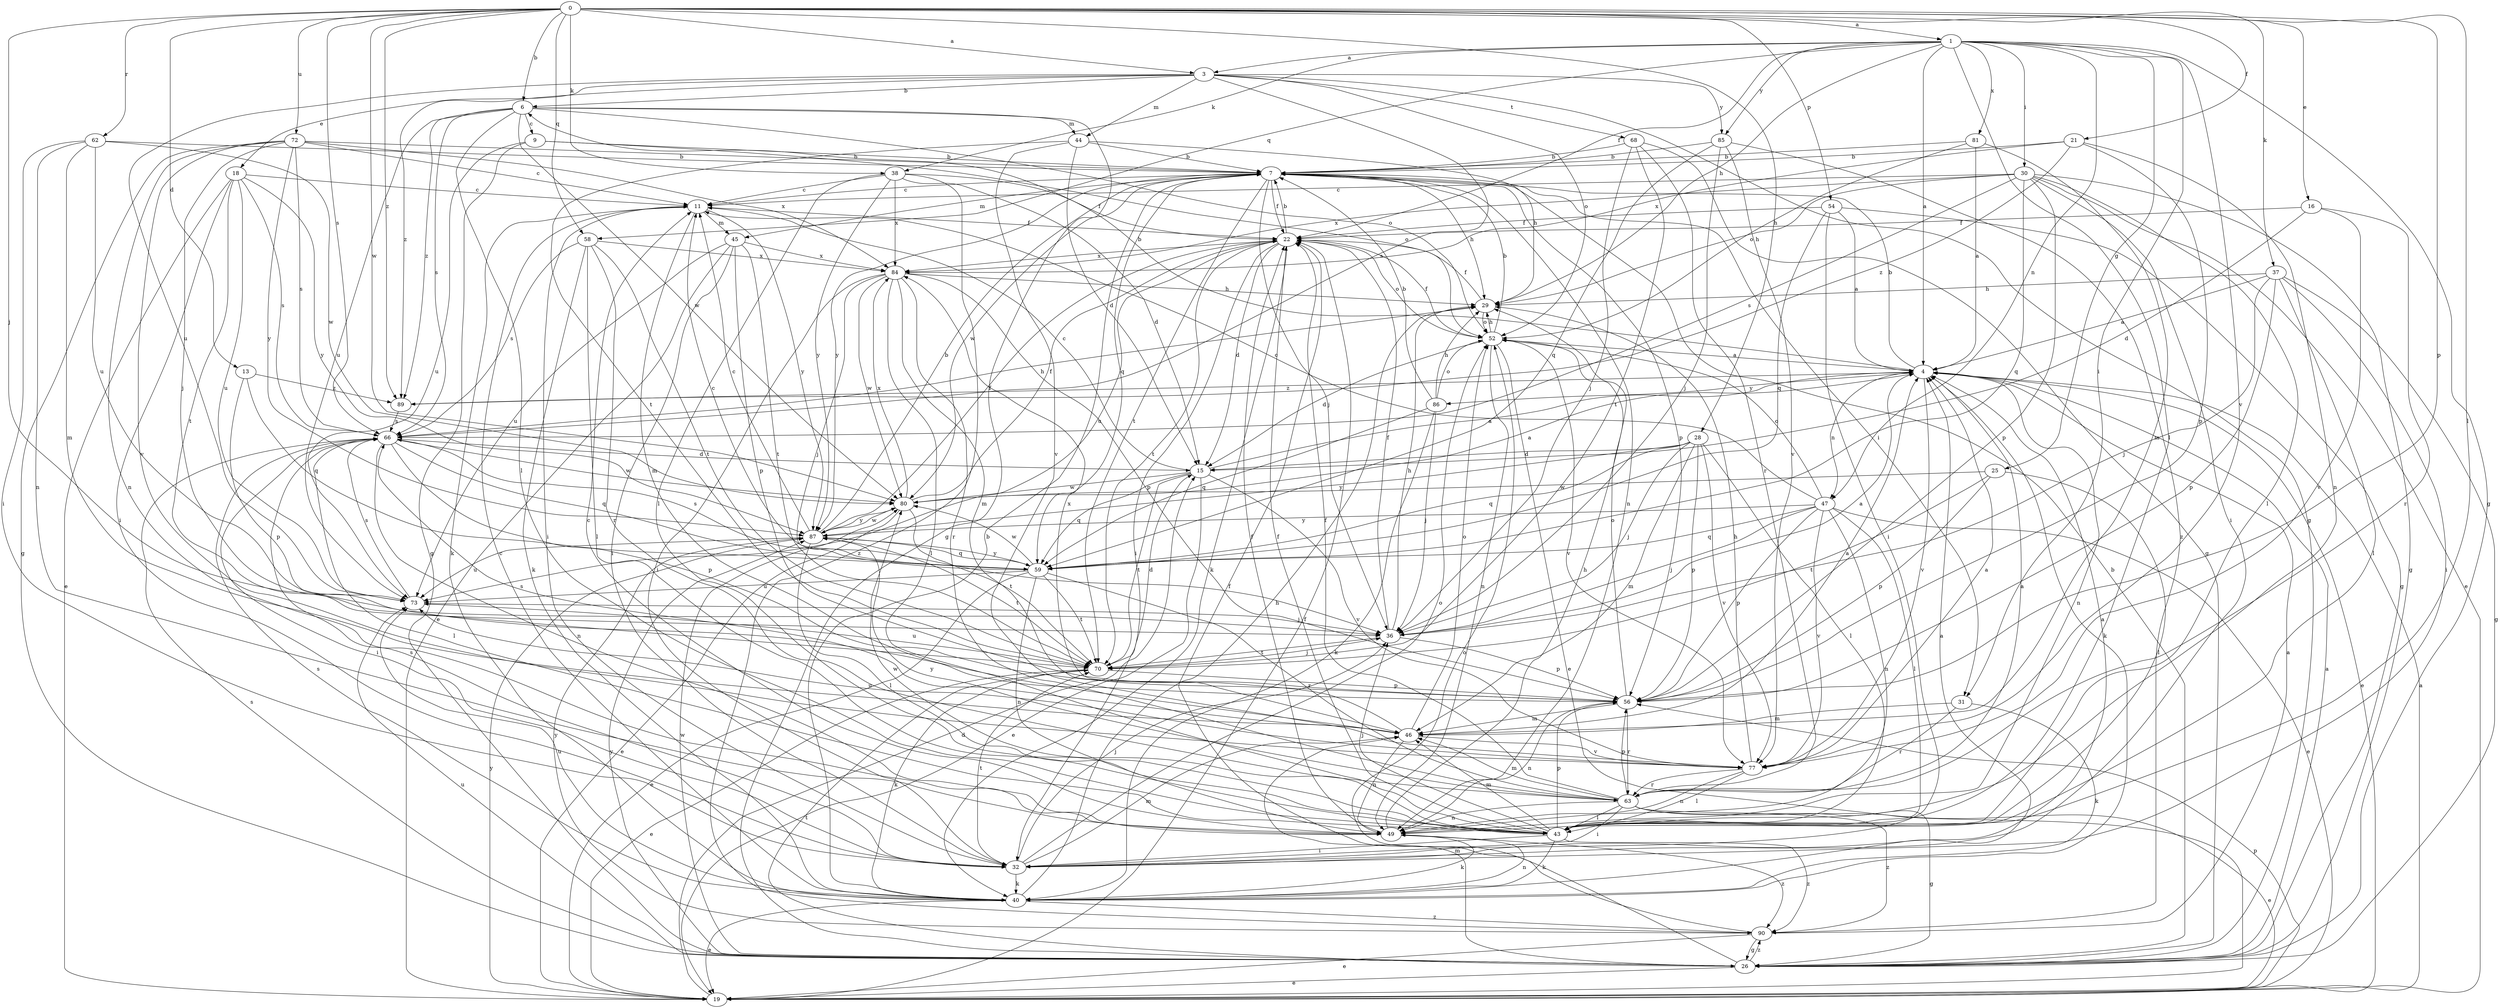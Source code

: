 strict digraph  {
0;
1;
3;
4;
6;
7;
9;
11;
13;
15;
16;
18;
19;
21;
22;
25;
26;
28;
29;
30;
31;
32;
36;
37;
38;
40;
43;
44;
45;
46;
47;
49;
52;
54;
56;
58;
59;
62;
63;
66;
68;
70;
72;
73;
77;
80;
81;
84;
85;
86;
87;
89;
90;
0 -> 1  [label=a];
0 -> 3  [label=a];
0 -> 6  [label=b];
0 -> 13  [label=d];
0 -> 16  [label=e];
0 -> 21  [label=f];
0 -> 28  [label=h];
0 -> 36  [label=j];
0 -> 37  [label=k];
0 -> 38  [label=k];
0 -> 43  [label=l];
0 -> 54  [label=p];
0 -> 56  [label=p];
0 -> 58  [label=q];
0 -> 62  [label=r];
0 -> 66  [label=s];
0 -> 72  [label=u];
0 -> 80  [label=w];
0 -> 89  [label=z];
1 -> 3  [label=a];
1 -> 4  [label=a];
1 -> 22  [label=f];
1 -> 25  [label=g];
1 -> 26  [label=g];
1 -> 29  [label=h];
1 -> 30  [label=i];
1 -> 31  [label=i];
1 -> 38  [label=k];
1 -> 43  [label=l];
1 -> 47  [label=n];
1 -> 58  [label=q];
1 -> 77  [label=v];
1 -> 81  [label=x];
1 -> 85  [label=y];
3 -> 6  [label=b];
3 -> 18  [label=e];
3 -> 26  [label=g];
3 -> 44  [label=m];
3 -> 52  [label=o];
3 -> 66  [label=s];
3 -> 68  [label=t];
3 -> 73  [label=u];
3 -> 85  [label=y];
3 -> 89  [label=z];
4 -> 6  [label=b];
4 -> 7  [label=b];
4 -> 19  [label=e];
4 -> 40  [label=k];
4 -> 47  [label=n];
4 -> 49  [label=n];
4 -> 77  [label=v];
4 -> 86  [label=y];
4 -> 89  [label=z];
6 -> 9  [label=c];
6 -> 26  [label=g];
6 -> 43  [label=l];
6 -> 44  [label=m];
6 -> 52  [label=o];
6 -> 66  [label=s];
6 -> 73  [label=u];
6 -> 80  [label=w];
6 -> 89  [label=z];
7 -> 11  [label=c];
7 -> 22  [label=f];
7 -> 29  [label=h];
7 -> 31  [label=i];
7 -> 36  [label=j];
7 -> 45  [label=m];
7 -> 49  [label=n];
7 -> 56  [label=p];
7 -> 59  [label=q];
7 -> 70  [label=t];
7 -> 80  [label=w];
7 -> 87  [label=y];
9 -> 7  [label=b];
9 -> 26  [label=g];
9 -> 52  [label=o];
9 -> 73  [label=u];
11 -> 22  [label=f];
11 -> 32  [label=i];
11 -> 40  [label=k];
11 -> 45  [label=m];
11 -> 46  [label=m];
11 -> 87  [label=y];
13 -> 56  [label=p];
13 -> 59  [label=q];
13 -> 89  [label=z];
15 -> 4  [label=a];
15 -> 11  [label=c];
15 -> 19  [label=e];
15 -> 59  [label=q];
15 -> 70  [label=t];
15 -> 77  [label=v];
15 -> 80  [label=w];
16 -> 15  [label=d];
16 -> 22  [label=f];
16 -> 63  [label=r];
16 -> 77  [label=v];
18 -> 11  [label=c];
18 -> 19  [label=e];
18 -> 32  [label=i];
18 -> 66  [label=s];
18 -> 70  [label=t];
18 -> 73  [label=u];
18 -> 87  [label=y];
19 -> 4  [label=a];
19 -> 15  [label=d];
19 -> 22  [label=f];
19 -> 56  [label=p];
19 -> 87  [label=y];
21 -> 7  [label=b];
21 -> 49  [label=n];
21 -> 56  [label=p];
21 -> 84  [label=x];
21 -> 89  [label=z];
22 -> 7  [label=b];
22 -> 15  [label=d];
22 -> 32  [label=i];
22 -> 40  [label=k];
22 -> 52  [label=o];
22 -> 70  [label=t];
22 -> 73  [label=u];
22 -> 84  [label=x];
25 -> 43  [label=l];
25 -> 56  [label=p];
25 -> 70  [label=t];
25 -> 80  [label=w];
26 -> 4  [label=a];
26 -> 7  [label=b];
26 -> 19  [label=e];
26 -> 46  [label=m];
26 -> 52  [label=o];
26 -> 66  [label=s];
26 -> 70  [label=t];
26 -> 73  [label=u];
26 -> 80  [label=w];
26 -> 87  [label=y];
26 -> 90  [label=z];
28 -> 15  [label=d];
28 -> 36  [label=j];
28 -> 43  [label=l];
28 -> 46  [label=m];
28 -> 56  [label=p];
28 -> 59  [label=q];
28 -> 77  [label=v];
28 -> 87  [label=y];
29 -> 22  [label=f];
29 -> 52  [label=o];
30 -> 11  [label=c];
30 -> 19  [label=e];
30 -> 26  [label=g];
30 -> 29  [label=h];
30 -> 32  [label=i];
30 -> 43  [label=l];
30 -> 56  [label=p];
30 -> 59  [label=q];
30 -> 66  [label=s];
30 -> 84  [label=x];
31 -> 40  [label=k];
31 -> 46  [label=m];
31 -> 63  [label=r];
32 -> 4  [label=a];
32 -> 36  [label=j];
32 -> 40  [label=k];
32 -> 46  [label=m];
32 -> 52  [label=o];
32 -> 66  [label=s];
32 -> 70  [label=t];
36 -> 4  [label=a];
36 -> 22  [label=f];
36 -> 29  [label=h];
36 -> 56  [label=p];
36 -> 70  [label=t];
37 -> 4  [label=a];
37 -> 26  [label=g];
37 -> 29  [label=h];
37 -> 32  [label=i];
37 -> 36  [label=j];
37 -> 43  [label=l];
37 -> 56  [label=p];
38 -> 11  [label=c];
38 -> 15  [label=d];
38 -> 22  [label=f];
38 -> 43  [label=l];
38 -> 84  [label=x];
38 -> 87  [label=y];
38 -> 90  [label=z];
40 -> 4  [label=a];
40 -> 7  [label=b];
40 -> 11  [label=c];
40 -> 19  [label=e];
40 -> 29  [label=h];
40 -> 49  [label=n];
40 -> 66  [label=s];
40 -> 73  [label=u];
40 -> 90  [label=z];
43 -> 22  [label=f];
43 -> 32  [label=i];
43 -> 36  [label=j];
43 -> 40  [label=k];
43 -> 46  [label=m];
43 -> 56  [label=p];
43 -> 80  [label=w];
43 -> 90  [label=z];
44 -> 7  [label=b];
44 -> 15  [label=d];
44 -> 29  [label=h];
44 -> 70  [label=t];
44 -> 77  [label=v];
45 -> 19  [label=e];
45 -> 32  [label=i];
45 -> 56  [label=p];
45 -> 70  [label=t];
45 -> 73  [label=u];
45 -> 84  [label=x];
46 -> 4  [label=a];
46 -> 49  [label=n];
46 -> 52  [label=o];
46 -> 66  [label=s];
46 -> 77  [label=v];
46 -> 84  [label=x];
47 -> 11  [label=c];
47 -> 19  [label=e];
47 -> 36  [label=j];
47 -> 43  [label=l];
47 -> 49  [label=n];
47 -> 52  [label=o];
47 -> 56  [label=p];
47 -> 59  [label=q];
47 -> 77  [label=v];
47 -> 87  [label=y];
49 -> 11  [label=c];
49 -> 22  [label=f];
49 -> 29  [label=h];
49 -> 40  [label=k];
49 -> 90  [label=z];
52 -> 4  [label=a];
52 -> 7  [label=b];
52 -> 15  [label=d];
52 -> 19  [label=e];
52 -> 22  [label=f];
52 -> 29  [label=h];
52 -> 49  [label=n];
52 -> 77  [label=v];
54 -> 4  [label=a];
54 -> 22  [label=f];
54 -> 26  [label=g];
54 -> 32  [label=i];
54 -> 59  [label=q];
56 -> 46  [label=m];
56 -> 49  [label=n];
56 -> 52  [label=o];
56 -> 63  [label=r];
58 -> 40  [label=k];
58 -> 43  [label=l];
58 -> 63  [label=r];
58 -> 66  [label=s];
58 -> 70  [label=t];
58 -> 84  [label=x];
59 -> 11  [label=c];
59 -> 19  [label=e];
59 -> 49  [label=n];
59 -> 63  [label=r];
59 -> 66  [label=s];
59 -> 70  [label=t];
59 -> 73  [label=u];
59 -> 80  [label=w];
59 -> 87  [label=y];
62 -> 7  [label=b];
62 -> 32  [label=i];
62 -> 46  [label=m];
62 -> 49  [label=n];
62 -> 73  [label=u];
62 -> 80  [label=w];
63 -> 4  [label=a];
63 -> 19  [label=e];
63 -> 22  [label=f];
63 -> 26  [label=g];
63 -> 32  [label=i];
63 -> 43  [label=l];
63 -> 46  [label=m];
63 -> 49  [label=n];
63 -> 56  [label=p];
63 -> 87  [label=y];
63 -> 90  [label=z];
66 -> 15  [label=d];
66 -> 29  [label=h];
66 -> 32  [label=i];
66 -> 43  [label=l];
66 -> 49  [label=n];
66 -> 56  [label=p];
66 -> 59  [label=q];
66 -> 80  [label=w];
68 -> 7  [label=b];
68 -> 26  [label=g];
68 -> 36  [label=j];
68 -> 63  [label=r];
68 -> 70  [label=t];
70 -> 15  [label=d];
70 -> 19  [label=e];
70 -> 36  [label=j];
70 -> 40  [label=k];
70 -> 56  [label=p];
70 -> 73  [label=u];
72 -> 7  [label=b];
72 -> 11  [label=c];
72 -> 26  [label=g];
72 -> 36  [label=j];
72 -> 49  [label=n];
72 -> 66  [label=s];
72 -> 77  [label=v];
72 -> 84  [label=x];
72 -> 87  [label=y];
73 -> 36  [label=j];
73 -> 66  [label=s];
77 -> 4  [label=a];
77 -> 29  [label=h];
77 -> 43  [label=l];
77 -> 49  [label=n];
77 -> 63  [label=r];
77 -> 73  [label=u];
80 -> 4  [label=a];
80 -> 19  [label=e];
80 -> 22  [label=f];
80 -> 70  [label=t];
80 -> 84  [label=x];
80 -> 87  [label=y];
81 -> 4  [label=a];
81 -> 7  [label=b];
81 -> 46  [label=m];
81 -> 52  [label=o];
84 -> 29  [label=h];
84 -> 32  [label=i];
84 -> 36  [label=j];
84 -> 43  [label=l];
84 -> 46  [label=m];
84 -> 56  [label=p];
84 -> 63  [label=r];
84 -> 80  [label=w];
85 -> 7  [label=b];
85 -> 36  [label=j];
85 -> 59  [label=q];
85 -> 77  [label=v];
85 -> 90  [label=z];
86 -> 7  [label=b];
86 -> 29  [label=h];
86 -> 36  [label=j];
86 -> 40  [label=k];
86 -> 52  [label=o];
86 -> 59  [label=q];
87 -> 7  [label=b];
87 -> 11  [label=c];
87 -> 22  [label=f];
87 -> 43  [label=l];
87 -> 59  [label=q];
87 -> 70  [label=t];
87 -> 73  [label=u];
87 -> 80  [label=w];
89 -> 66  [label=s];
90 -> 4  [label=a];
90 -> 19  [label=e];
90 -> 22  [label=f];
90 -> 26  [label=g];
90 -> 87  [label=y];
}
